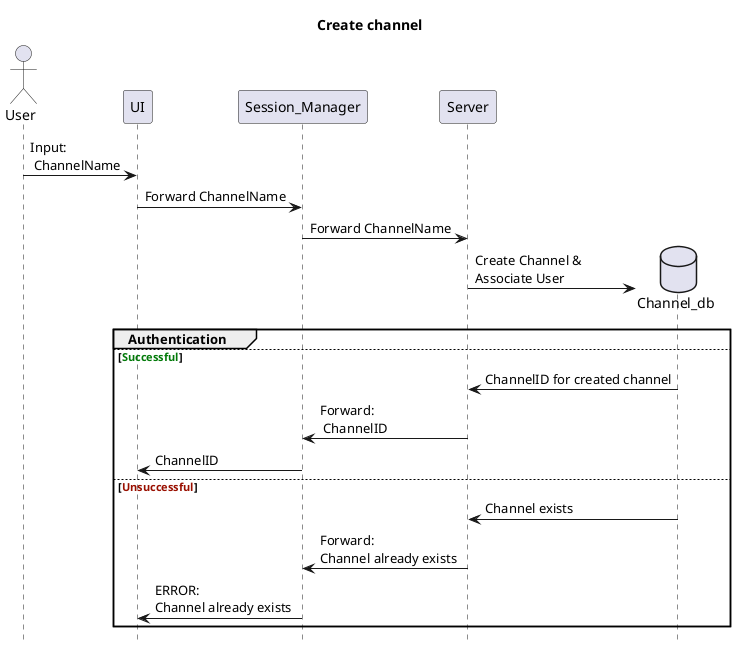 @startuml
hide footbox
title Create channel

actor User
participant UI
participant Session_Manager
participant Server

User -> UI: Input:\n ChannelName
UI -> Session_Manager:Forward ChannelName
Session_Manager-> Server:Forward ChannelName
create database Channel_db
Server -> Channel_db: Create Channel &\nAssociate User
group Authentication
else <color #027a09>Successful</color>
        Channel_db -> Server: ChannelID for created channel
        Server -> Session_Manager: Forward:\n ChannelID
        Session_Manager -> UI: ChannelID

else <color #990f00>Unsuccessful</color>
        Channel_db -> Server: Channel exists
        Server -> Session_Manager: Forward:\nChannel already exists
        Session_Manager -> UI: ERROR:\nChannel already exists
end
@enduml
